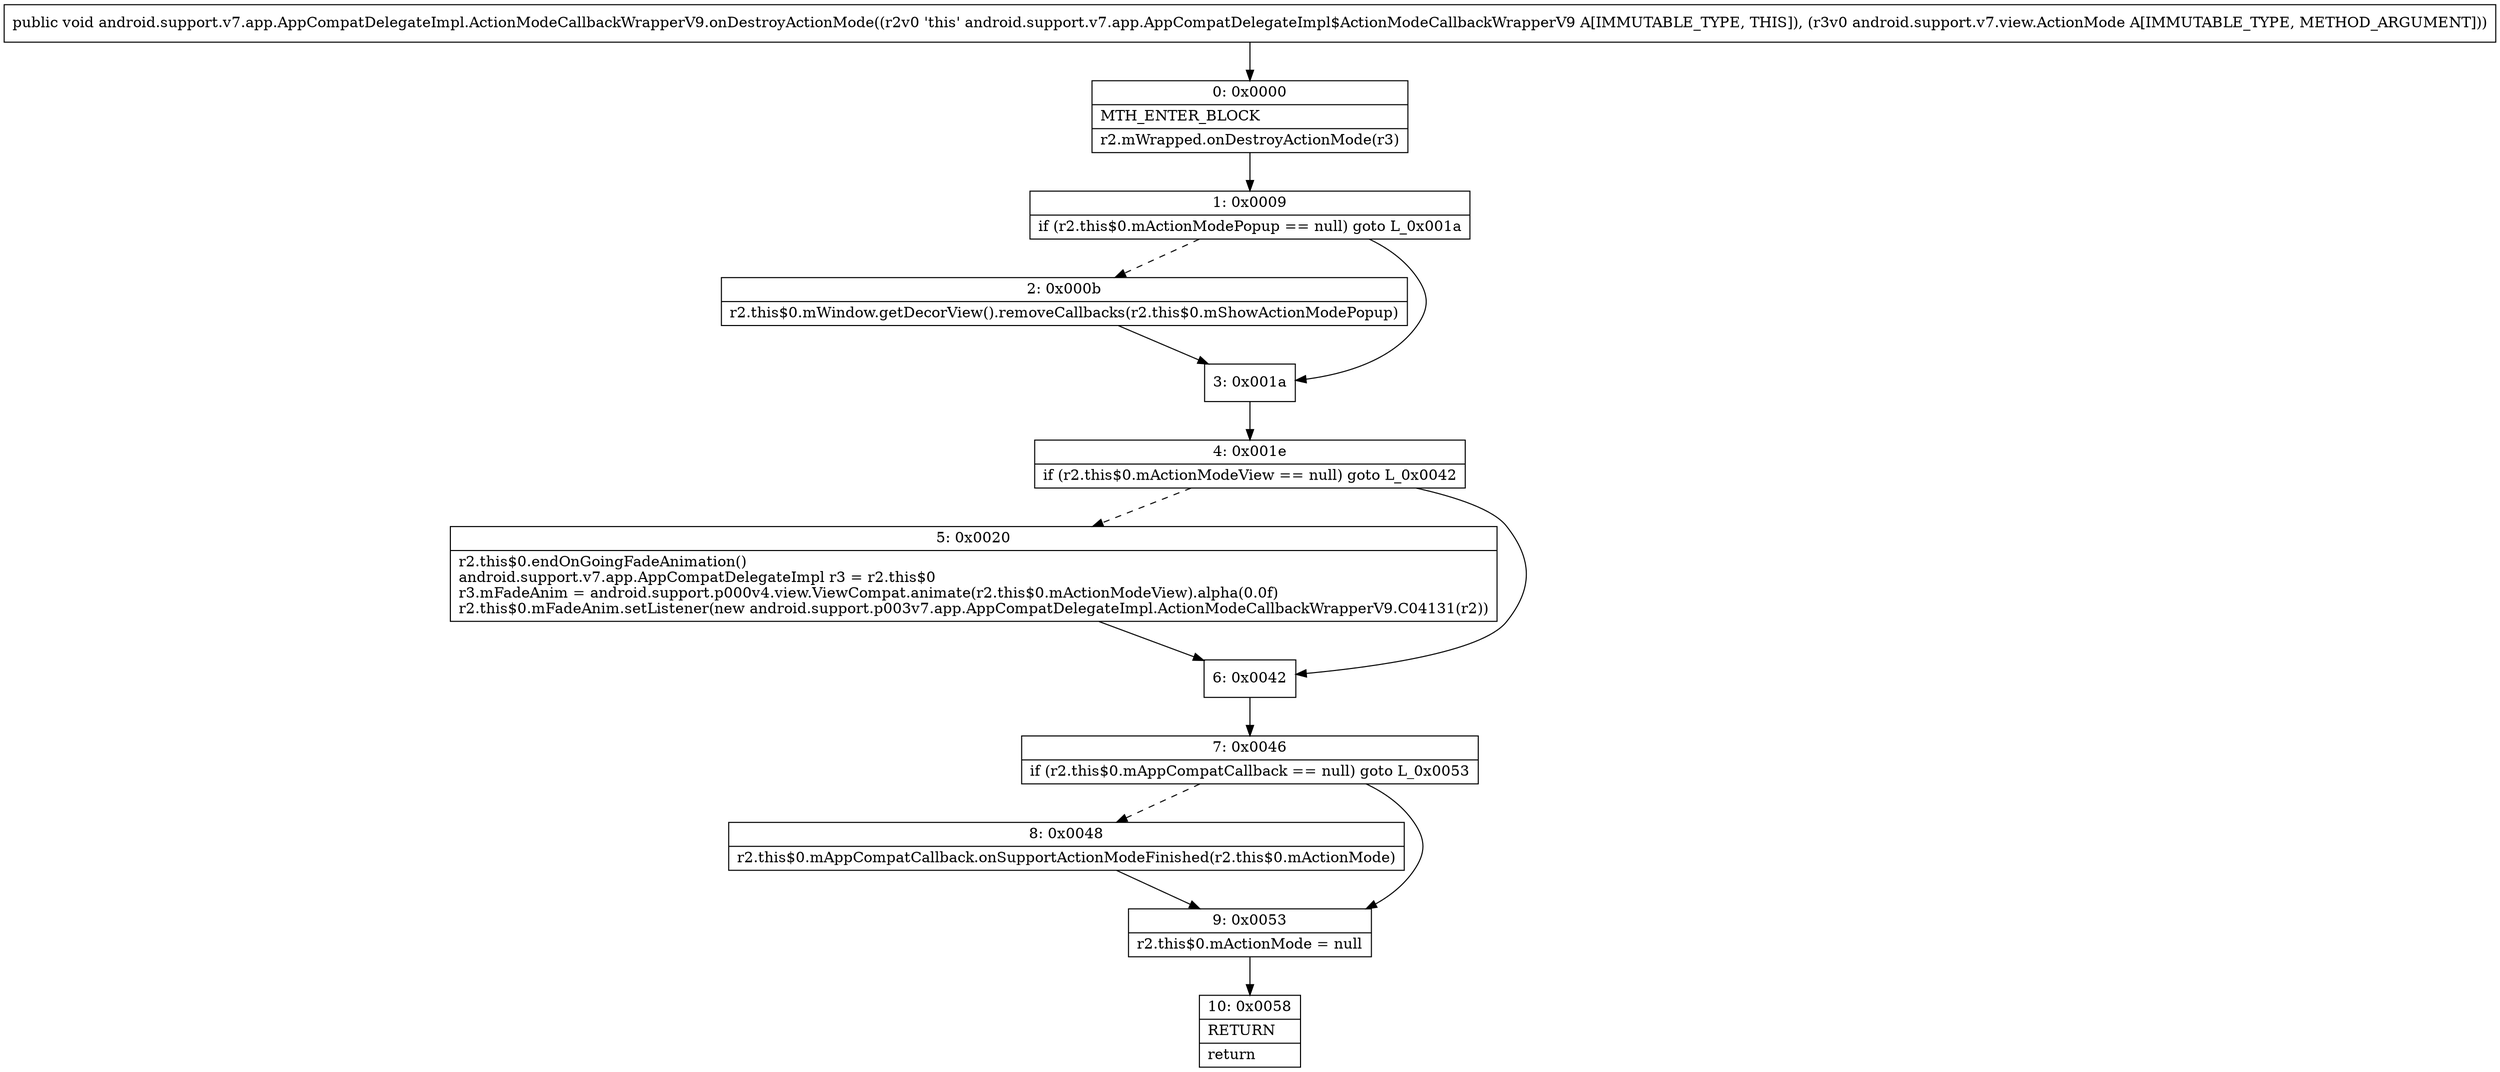 digraph "CFG forandroid.support.v7.app.AppCompatDelegateImpl.ActionModeCallbackWrapperV9.onDestroyActionMode(Landroid\/support\/v7\/view\/ActionMode;)V" {
Node_0 [shape=record,label="{0\:\ 0x0000|MTH_ENTER_BLOCK\l|r2.mWrapped.onDestroyActionMode(r3)\l}"];
Node_1 [shape=record,label="{1\:\ 0x0009|if (r2.this$0.mActionModePopup == null) goto L_0x001a\l}"];
Node_2 [shape=record,label="{2\:\ 0x000b|r2.this$0.mWindow.getDecorView().removeCallbacks(r2.this$0.mShowActionModePopup)\l}"];
Node_3 [shape=record,label="{3\:\ 0x001a}"];
Node_4 [shape=record,label="{4\:\ 0x001e|if (r2.this$0.mActionModeView == null) goto L_0x0042\l}"];
Node_5 [shape=record,label="{5\:\ 0x0020|r2.this$0.endOnGoingFadeAnimation()\landroid.support.v7.app.AppCompatDelegateImpl r3 = r2.this$0\lr3.mFadeAnim = android.support.p000v4.view.ViewCompat.animate(r2.this$0.mActionModeView).alpha(0.0f)\lr2.this$0.mFadeAnim.setListener(new android.support.p003v7.app.AppCompatDelegateImpl.ActionModeCallbackWrapperV9.C04131(r2))\l}"];
Node_6 [shape=record,label="{6\:\ 0x0042}"];
Node_7 [shape=record,label="{7\:\ 0x0046|if (r2.this$0.mAppCompatCallback == null) goto L_0x0053\l}"];
Node_8 [shape=record,label="{8\:\ 0x0048|r2.this$0.mAppCompatCallback.onSupportActionModeFinished(r2.this$0.mActionMode)\l}"];
Node_9 [shape=record,label="{9\:\ 0x0053|r2.this$0.mActionMode = null\l}"];
Node_10 [shape=record,label="{10\:\ 0x0058|RETURN\l|return\l}"];
MethodNode[shape=record,label="{public void android.support.v7.app.AppCompatDelegateImpl.ActionModeCallbackWrapperV9.onDestroyActionMode((r2v0 'this' android.support.v7.app.AppCompatDelegateImpl$ActionModeCallbackWrapperV9 A[IMMUTABLE_TYPE, THIS]), (r3v0 android.support.v7.view.ActionMode A[IMMUTABLE_TYPE, METHOD_ARGUMENT])) }"];
MethodNode -> Node_0;
Node_0 -> Node_1;
Node_1 -> Node_2[style=dashed];
Node_1 -> Node_3;
Node_2 -> Node_3;
Node_3 -> Node_4;
Node_4 -> Node_5[style=dashed];
Node_4 -> Node_6;
Node_5 -> Node_6;
Node_6 -> Node_7;
Node_7 -> Node_8[style=dashed];
Node_7 -> Node_9;
Node_8 -> Node_9;
Node_9 -> Node_10;
}

